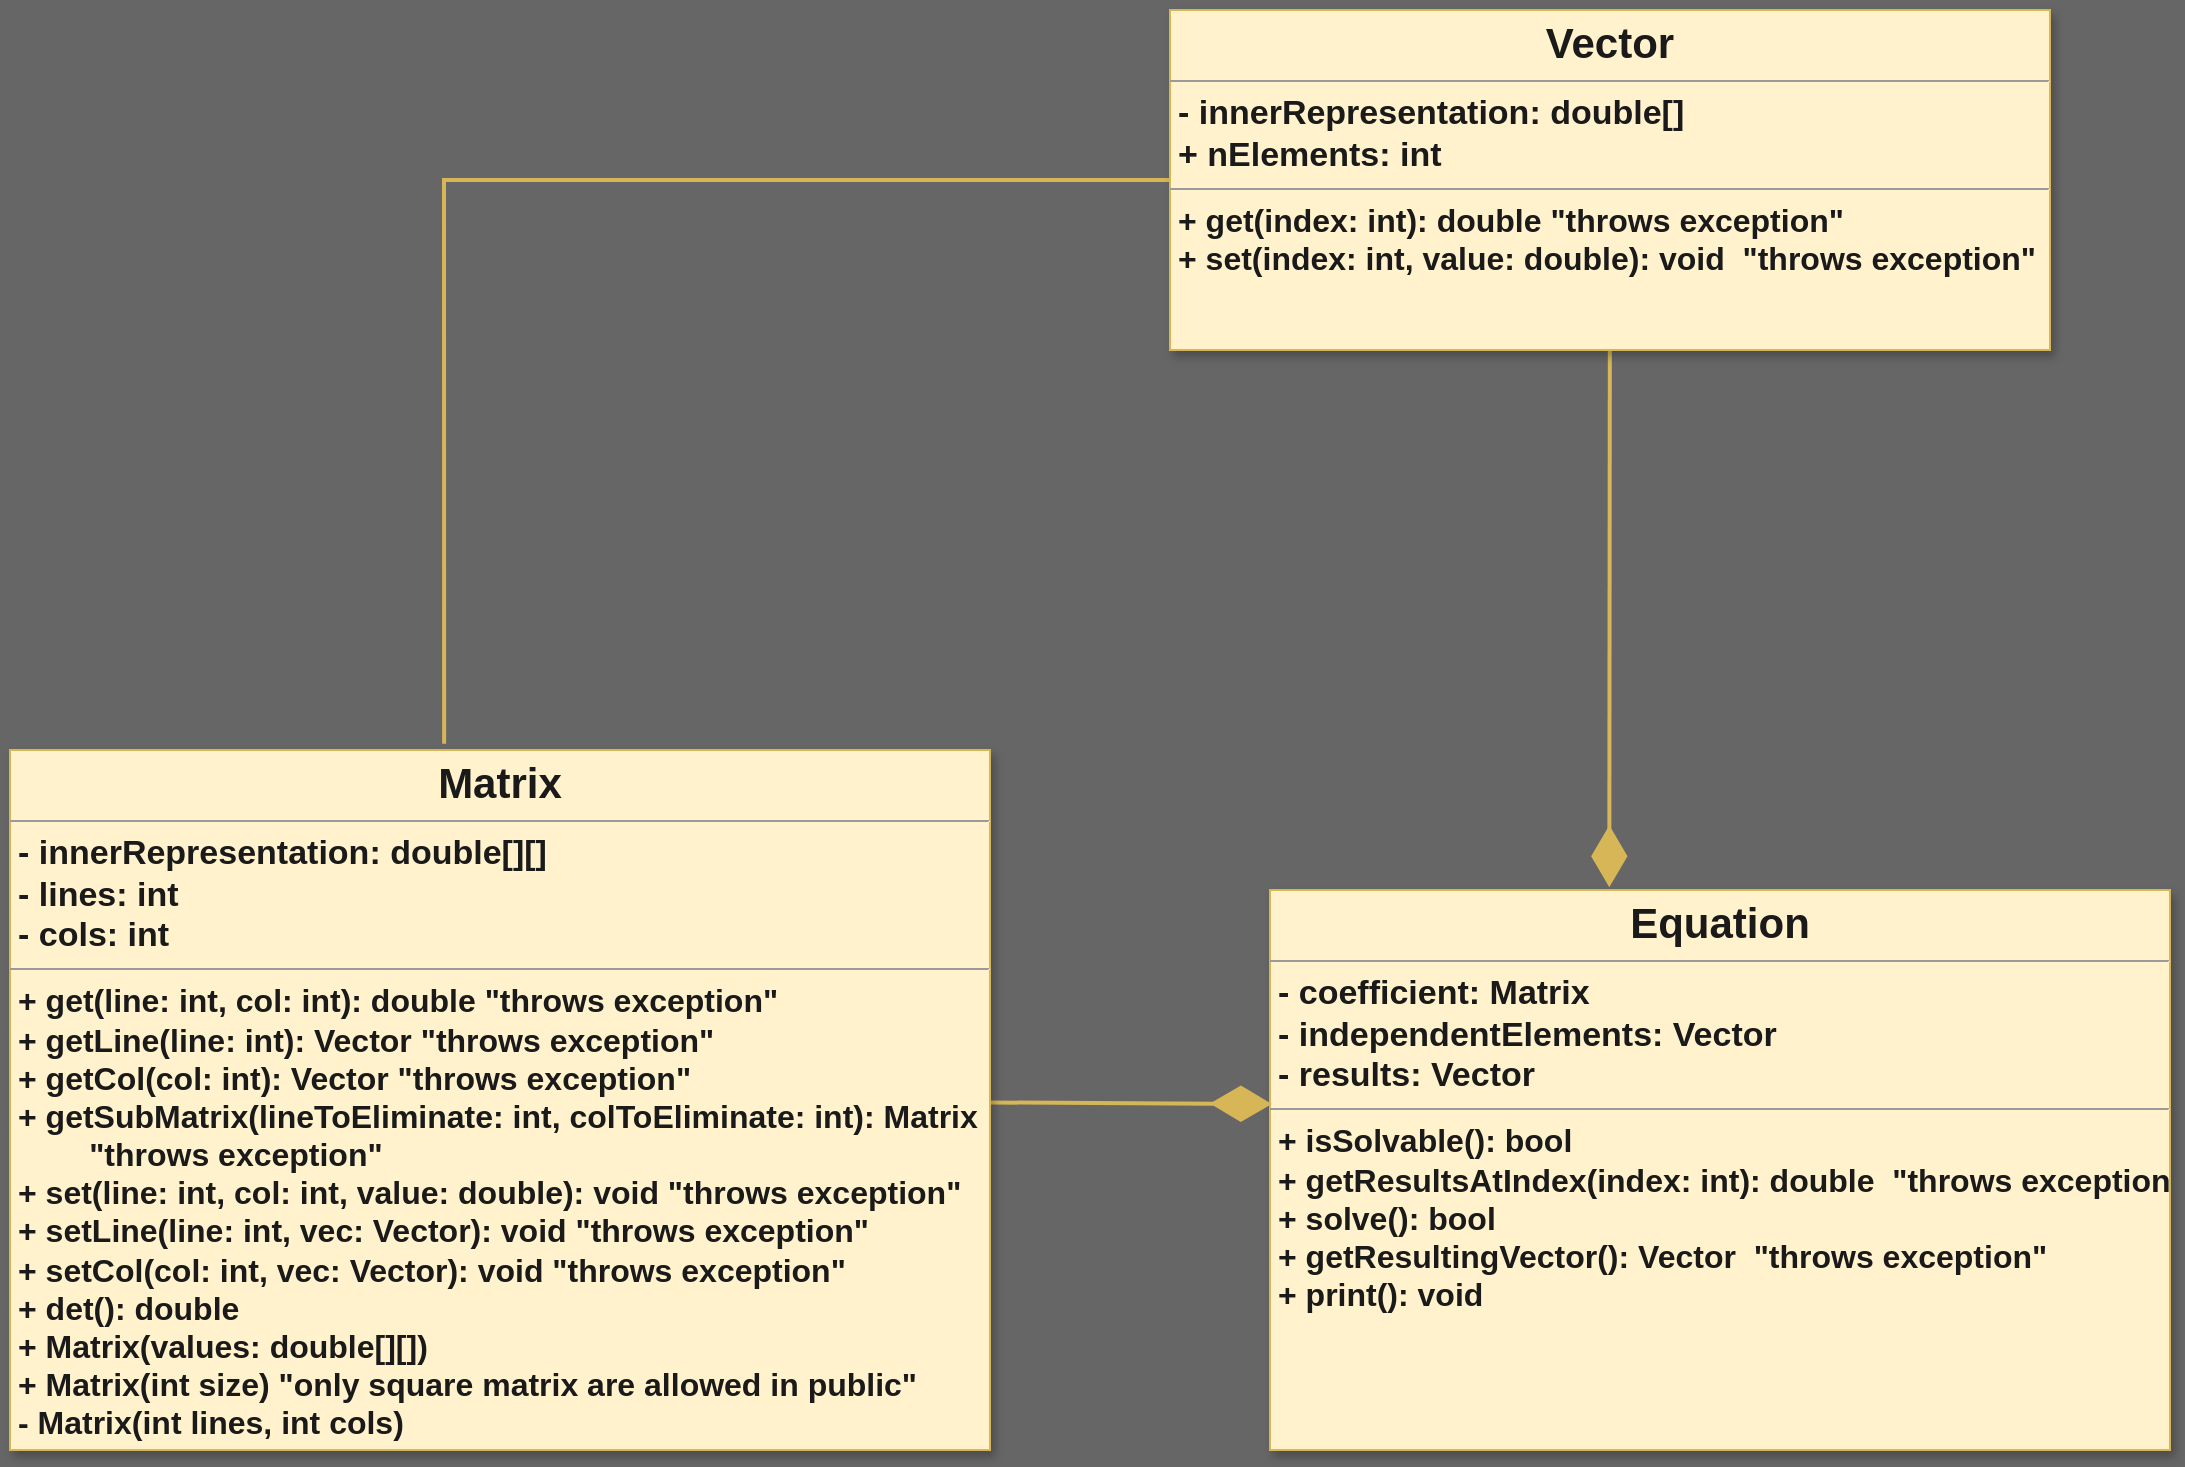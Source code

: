 <mxfile>
    <diagram id="9jA-nTwY3zNywtV1iH90" name="Página-1">
        <mxGraphModel dx="1887" dy="1361" grid="1" gridSize="10" guides="1" tooltips="1" connect="1" arrows="1" fold="1" page="1" pageScale="1" pageWidth="1654" pageHeight="1169" background="#666666" math="0" shadow="0">
            <root>
                <mxCell id="0"/>
                <mxCell id="1" parent="0"/>
                <mxCell id="2" value="&lt;p style=&quot;text-align: center ; margin: 4px 0px 0px&quot;&gt;&lt;b&gt;&lt;font style=&quot;font-size: 21px&quot;&gt;Equation&lt;/font&gt;&lt;/b&gt;&lt;/p&gt;&lt;hr size=&quot;1&quot;&gt;&lt;p style=&quot;margin: 0px 0px 0px 4px ; font-size: 17px&quot;&gt;&lt;font style=&quot;font-size: 17px&quot;&gt;&lt;b&gt;- coefficient: Matrix&lt;/b&gt;&lt;/font&gt;&lt;/p&gt;&lt;p style=&quot;margin: 0px 0px 0px 4px ; font-size: 17px&quot;&gt;&lt;font style=&quot;font-size: 17px&quot;&gt;&lt;b&gt;- independentElements: Vector&lt;/b&gt;&lt;/font&gt;&lt;/p&gt;&lt;p style=&quot;margin: 0px 0px 0px 4px ; font-size: 17px&quot;&gt;&lt;font style=&quot;font-size: 17px&quot;&gt;&lt;b&gt;- results: Vector&lt;/b&gt;&lt;/font&gt;&lt;/p&gt;&lt;hr size=&quot;1&quot;&gt;&lt;p style=&quot;margin: 0px ; margin-left: 4px&quot;&gt;&lt;font size=&quot;3&quot;&gt;&lt;b&gt;+ isSolvable(): bool&lt;/b&gt;&lt;/font&gt;&lt;/p&gt;&lt;p style=&quot;margin: 0px ; margin-left: 4px&quot;&gt;&lt;font size=&quot;3&quot;&gt;&lt;b&gt;+ getResultsAtIndex(index: int): double&amp;nbsp; &quot;throws exception&quot;&lt;/b&gt;&lt;/font&gt;&lt;/p&gt;&lt;p style=&quot;margin: 0px ; margin-left: 4px&quot;&gt;&lt;font size=&quot;3&quot;&gt;&lt;b&gt;+ solve(): bool&lt;/b&gt;&lt;/font&gt;&lt;/p&gt;&lt;p style=&quot;margin: 0px ; margin-left: 4px&quot;&gt;&lt;font size=&quot;3&quot;&gt;&lt;b&gt;+ getResultingVector(): Vector&amp;nbsp; &quot;throws exception&quot;&lt;/b&gt;&lt;/font&gt;&lt;/p&gt;&lt;p style=&quot;margin: 0px ; margin-left: 4px&quot;&gt;&lt;font size=&quot;3&quot;&gt;&lt;b&gt;+ print(): void&lt;/b&gt;&lt;/font&gt;&lt;/p&gt;" style="verticalAlign=top;align=left;overflow=fill;fontSize=12;fontFamily=Helvetica;html=1;gradientDirection=west;rounded=0;glass=0;shadow=1;strokeWidth=1;fillColor=#fff2cc;strokeColor=#d6b656;fontColor=#1A1A1A;" parent="1" vertex="1">
                    <mxGeometry x="-740" y="-530" width="450" height="280" as="geometry"/>
                </mxCell>
                <mxCell id="6" style="edgeStyle=none;html=1;entryX=0.002;entryY=0.382;entryDx=0;entryDy=0;entryPerimeter=0;fontSize=21;fontColor=#1A1A1A;endArrow=diamondThin;endFill=1;endSize=25;strokeWidth=2;fillColor=#fff2cc;strokeColor=#d6b656;rounded=0;" parent="1" source="3" target="2" edge="1">
                    <mxGeometry relative="1" as="geometry"/>
                </mxCell>
                <mxCell id="3" value="&lt;p style=&quot;text-align: center ; margin: 4px 0px 0px&quot;&gt;&lt;b&gt;&lt;font style=&quot;font-size: 21px&quot;&gt;Matrix&lt;/font&gt;&lt;/b&gt;&lt;/p&gt;&lt;hr size=&quot;1&quot;&gt;&lt;p style=&quot;margin: 0px 0px 0px 4px ; font-size: 17px&quot;&gt;&lt;b&gt;- innerRepresentation: double[][]&lt;/b&gt;&lt;/p&gt;&lt;p style=&quot;margin: 0px 0px 0px 4px ; font-size: 17px&quot;&gt;&lt;b&gt;- lines: int&lt;/b&gt;&lt;br&gt;&lt;/p&gt;&lt;p style=&quot;margin: 0px 0px 0px 4px ; font-size: 17px&quot;&gt;&lt;b&gt;- cols: int&lt;/b&gt;&lt;/p&gt;&lt;hr size=&quot;1&quot;&gt;&lt;p style=&quot;margin: 0px ; margin-left: 4px&quot;&gt;&lt;font size=&quot;3&quot;&gt;&lt;b&gt;+ get(line: int, col: int): double &quot;throws exception&quot;&lt;/b&gt;&lt;/font&gt;&lt;/p&gt;&lt;p style=&quot;margin: 0px ; margin-left: 4px&quot;&gt;&lt;font size=&quot;3&quot;&gt;&lt;b&gt;+ getLine(line: int): Vector &quot;throws exception&quot;&lt;/b&gt;&lt;/font&gt;&lt;/p&gt;&lt;p style=&quot;margin: 0px ; margin-left: 4px&quot;&gt;&lt;font size=&quot;3&quot;&gt;&lt;b&gt;+ getCol(col: int): Vector &quot;throws exception&quot;&lt;/b&gt;&lt;/font&gt;&lt;/p&gt;&lt;p style=&quot;margin: 0px ; margin-left: 4px&quot;&gt;&lt;font size=&quot;3&quot;&gt;&lt;b&gt;+ getSubMatrix(lineToEliminate: int, colToEliminate: int): Matrix&lt;/b&gt;&lt;/font&gt;&lt;/p&gt;&lt;p style=&quot;margin: 0px ; margin-left: 4px&quot;&gt;&lt;font size=&quot;3&quot;&gt;&lt;b&gt;&lt;span style=&quot;white-space: pre&quot;&gt;&#9;&lt;/span&gt;&quot;throws exception&quot;&lt;br&gt;&lt;/b&gt;&lt;/font&gt;&lt;/p&gt;&lt;p style=&quot;margin: 0px ; margin-left: 4px&quot;&gt;&lt;font size=&quot;3&quot;&gt;&lt;b&gt;+ set(line: int, col: int, value: double): void &quot;throws exception&quot;&lt;/b&gt;&lt;/font&gt;&lt;/p&gt;&lt;p style=&quot;margin: 0px ; margin-left: 4px&quot;&gt;&lt;font size=&quot;3&quot;&gt;&lt;b&gt;+ setLine(line: int, vec: Vector): void &quot;throws exception&quot;&lt;/b&gt;&lt;/font&gt;&lt;/p&gt;&lt;p style=&quot;margin: 0px ; margin-left: 4px&quot;&gt;&lt;font size=&quot;3&quot;&gt;&lt;b&gt;+ setCol(col: int, vec: Vector): void &quot;throws exception&quot;&lt;/b&gt;&lt;/font&gt;&lt;/p&gt;&lt;p style=&quot;margin: 0px ; margin-left: 4px&quot;&gt;&lt;font size=&quot;3&quot;&gt;&lt;b&gt;+ det(): double&lt;/b&gt;&lt;/font&gt;&lt;/p&gt;&lt;p style=&quot;margin: 0px ; margin-left: 4px&quot;&gt;&lt;font size=&quot;3&quot;&gt;&lt;b&gt;+ Matrix(values: double[][])&lt;/b&gt;&lt;/font&gt;&lt;/p&gt;&lt;p style=&quot;margin: 0px ; margin-left: 4px&quot;&gt;&lt;font size=&quot;3&quot;&gt;&lt;b&gt;+ Matrix(int size) &quot;only square matrix are allowed in public&quot;&lt;/b&gt;&lt;/font&gt;&lt;/p&gt;&lt;p style=&quot;margin: 0px ; margin-left: 4px&quot;&gt;&lt;font size=&quot;3&quot;&gt;&lt;b&gt;- Matrix(int lines, int cols)&lt;/b&gt;&lt;/font&gt;&lt;/p&gt;" style="verticalAlign=top;align=left;overflow=fill;fontSize=12;fontFamily=Helvetica;html=1;gradientDirection=west;rounded=0;glass=0;shadow=1;strokeWidth=1;fillColor=#fff2cc;strokeColor=#d6b656;fontColor=#1A1A1A;" parent="1" vertex="1">
                    <mxGeometry x="-1370" y="-600" width="490" height="350" as="geometry"/>
                </mxCell>
                <mxCell id="5" style="edgeStyle=none;html=1;entryX=0.377;entryY=-0.005;entryDx=0;entryDy=0;fontSize=21;fontColor=#1A1A1A;endArrow=diamondThin;endFill=1;endSize=25;entryPerimeter=0;strokeWidth=2;fillColor=#fff2cc;strokeColor=#d6b656;rounded=0;" parent="1" source="4" target="2" edge="1">
                    <mxGeometry relative="1" as="geometry"/>
                </mxCell>
                <mxCell id="7" style="edgeStyle=none;html=1;entryX=0.443;entryY=-0.009;entryDx=0;entryDy=0;entryPerimeter=0;fontSize=21;fontColor=#1A1A1A;endArrow=none;endFill=0;endSize=25;strokeWidth=2;fillColor=#fff2cc;strokeColor=#d6b656;rounded=0;" parent="1" source="4" target="3" edge="1">
                    <mxGeometry relative="1" as="geometry">
                        <Array as="points">
                            <mxPoint x="-1153" y="-885"/>
                        </Array>
                    </mxGeometry>
                </mxCell>
                <mxCell id="4" value="&lt;p style=&quot;text-align: center ; margin: 4px 0px 0px&quot;&gt;&lt;b&gt;&lt;font style=&quot;font-size: 21px&quot;&gt;Vector&lt;/font&gt;&lt;/b&gt;&lt;/p&gt;&lt;hr size=&quot;1&quot;&gt;&lt;p style=&quot;margin: 0px 0px 0px 4px ; font-size: 17px&quot;&gt;&lt;font style=&quot;font-size: 17px&quot;&gt;&lt;b&gt;- innerRepresentation: double[]&lt;/b&gt;&lt;/font&gt;&lt;/p&gt;&lt;p style=&quot;margin: 0px 0px 0px 4px ; font-size: 17px&quot;&gt;&lt;b&gt;+ nElements: int&lt;/b&gt;&lt;/p&gt;&lt;hr size=&quot;1&quot;&gt;&lt;p style=&quot;margin: 0px ; margin-left: 4px&quot;&gt;&lt;font size=&quot;3&quot;&gt;&lt;b&gt;+ get(index: int): double &quot;throws exception&quot;&amp;nbsp;&lt;/b&gt;&lt;/font&gt;&lt;/p&gt;&lt;p style=&quot;margin: 0px ; margin-left: 4px&quot;&gt;&lt;font size=&quot;3&quot;&gt;&lt;b&gt;+ set(index: int, value: double): void&amp;nbsp; &quot;throws exception&quot;&lt;/b&gt;&lt;/font&gt;&lt;/p&gt;" style="verticalAlign=top;align=left;overflow=fill;fontSize=12;fontFamily=Helvetica;html=1;gradientDirection=west;rounded=0;glass=0;shadow=1;strokeWidth=1;fillColor=#fff2cc;strokeColor=#d6b656;fontColor=#1A1A1A;" parent="1" vertex="1">
                    <mxGeometry x="-790" y="-970" width="440" height="170" as="geometry"/>
                </mxCell>
            </root>
        </mxGraphModel>
    </diagram>
</mxfile>